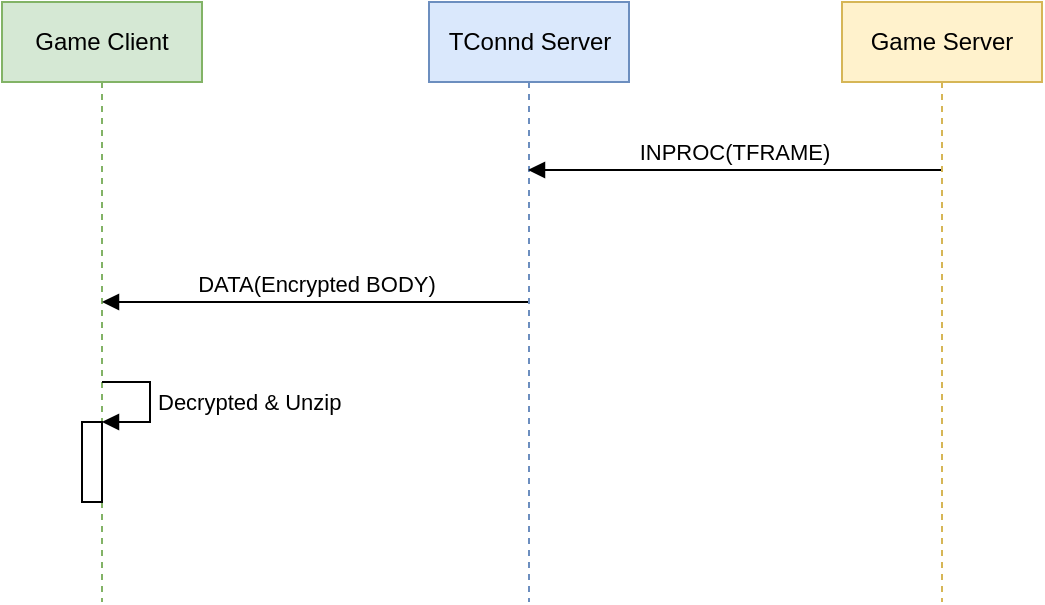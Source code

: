 <mxfile version="14.9.3" type="device"><diagram id="-YFesN21c8avBuQcFdsG" name="Page-1"><mxGraphModel dx="1577" dy="1023" grid="1" gridSize="10" guides="1" tooltips="1" connect="1" arrows="1" fold="1" page="1" pageScale="1" pageWidth="827" pageHeight="1169" math="0" shadow="0"><root><mxCell id="0"/><mxCell id="1" parent="0"/><mxCell id="UQsO9RvzaJmWEYWwnokf-1" value="Game Client" style="shape=umlLifeline;perimeter=lifelinePerimeter;whiteSpace=wrap;html=1;container=1;collapsible=0;recursiveResize=0;outlineConnect=0;fillColor=#d5e8d4;strokeColor=#82b366;" vertex="1" parent="1"><mxGeometry x="100" y="60" width="100" height="300" as="geometry"/></mxCell><mxCell id="UQsO9RvzaJmWEYWwnokf-9" value="" style="html=1;points=[];perimeter=orthogonalPerimeter;" vertex="1" parent="UQsO9RvzaJmWEYWwnokf-1"><mxGeometry x="40" y="210" width="10" height="40" as="geometry"/></mxCell><mxCell id="UQsO9RvzaJmWEYWwnokf-10" value="Decrypted &amp;amp; Unzip" style="edgeStyle=orthogonalEdgeStyle;html=1;align=left;spacingLeft=2;endArrow=block;rounded=0;entryX=1;entryY=0;" edge="1" target="UQsO9RvzaJmWEYWwnokf-9" parent="UQsO9RvzaJmWEYWwnokf-1"><mxGeometry relative="1" as="geometry"><mxPoint x="50" y="190" as="sourcePoint"/><Array as="points"><mxPoint x="74" y="190"/></Array></mxGeometry></mxCell><mxCell id="UQsO9RvzaJmWEYWwnokf-2" value="TConnd Server" style="shape=umlLifeline;perimeter=lifelinePerimeter;whiteSpace=wrap;html=1;container=1;collapsible=0;recursiveResize=0;outlineConnect=0;fillColor=#dae8fc;strokeColor=#6c8ebf;" vertex="1" parent="1"><mxGeometry x="313.5" y="60" width="100" height="300" as="geometry"/></mxCell><mxCell id="UQsO9RvzaJmWEYWwnokf-3" value="Game Server" style="shape=umlLifeline;perimeter=lifelinePerimeter;whiteSpace=wrap;html=1;container=1;collapsible=0;recursiveResize=0;outlineConnect=0;fillColor=#fff2cc;strokeColor=#d6b656;" vertex="1" parent="1"><mxGeometry x="520" y="60" width="100" height="300" as="geometry"/></mxCell><mxCell id="UQsO9RvzaJmWEYWwnokf-4" value="INPROC(TFRAME)" style="html=1;verticalAlign=bottom;endArrow=block;" edge="1" parent="1"><mxGeometry width="80" relative="1" as="geometry"><mxPoint x="569.5" y="144" as="sourcePoint"/><mxPoint x="363" y="144" as="targetPoint"/><Array as="points"><mxPoint x="500" y="144"/></Array></mxGeometry></mxCell><mxCell id="UQsO9RvzaJmWEYWwnokf-6" value="DATA(Encrypted BODY)" style="html=1;verticalAlign=bottom;endArrow=block;edgeStyle=orthogonalEdgeStyle;" edge="1" parent="1" source="UQsO9RvzaJmWEYWwnokf-2" target="UQsO9RvzaJmWEYWwnokf-1"><mxGeometry width="80" relative="1" as="geometry"><mxPoint x="260" y="230" as="sourcePoint"/><mxPoint x="340" y="230" as="targetPoint"/><Array as="points"><mxPoint x="330" y="230"/><mxPoint x="330" y="230"/></Array></mxGeometry></mxCell></root></mxGraphModel></diagram></mxfile>